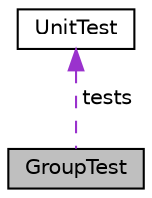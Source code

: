 digraph "GroupTest"
{
 // LATEX_PDF_SIZE
  edge [fontname="Helvetica",fontsize="10",labelfontname="Helvetica",labelfontsize="10"];
  node [fontname="Helvetica",fontsize="10",shape=record];
  Node1 [label="GroupTest",height=0.2,width=0.4,color="black", fillcolor="grey75", style="filled", fontcolor="black",tooltip=" "];
  Node2 -> Node1 [dir="back",color="darkorchid3",fontsize="10",style="dashed",label=" tests" ,fontname="Helvetica"];
  Node2 [label="UnitTest",height=0.2,width=0.4,color="black", fillcolor="white", style="filled",URL="$struct_unit_test.html",tooltip=" "];
}
